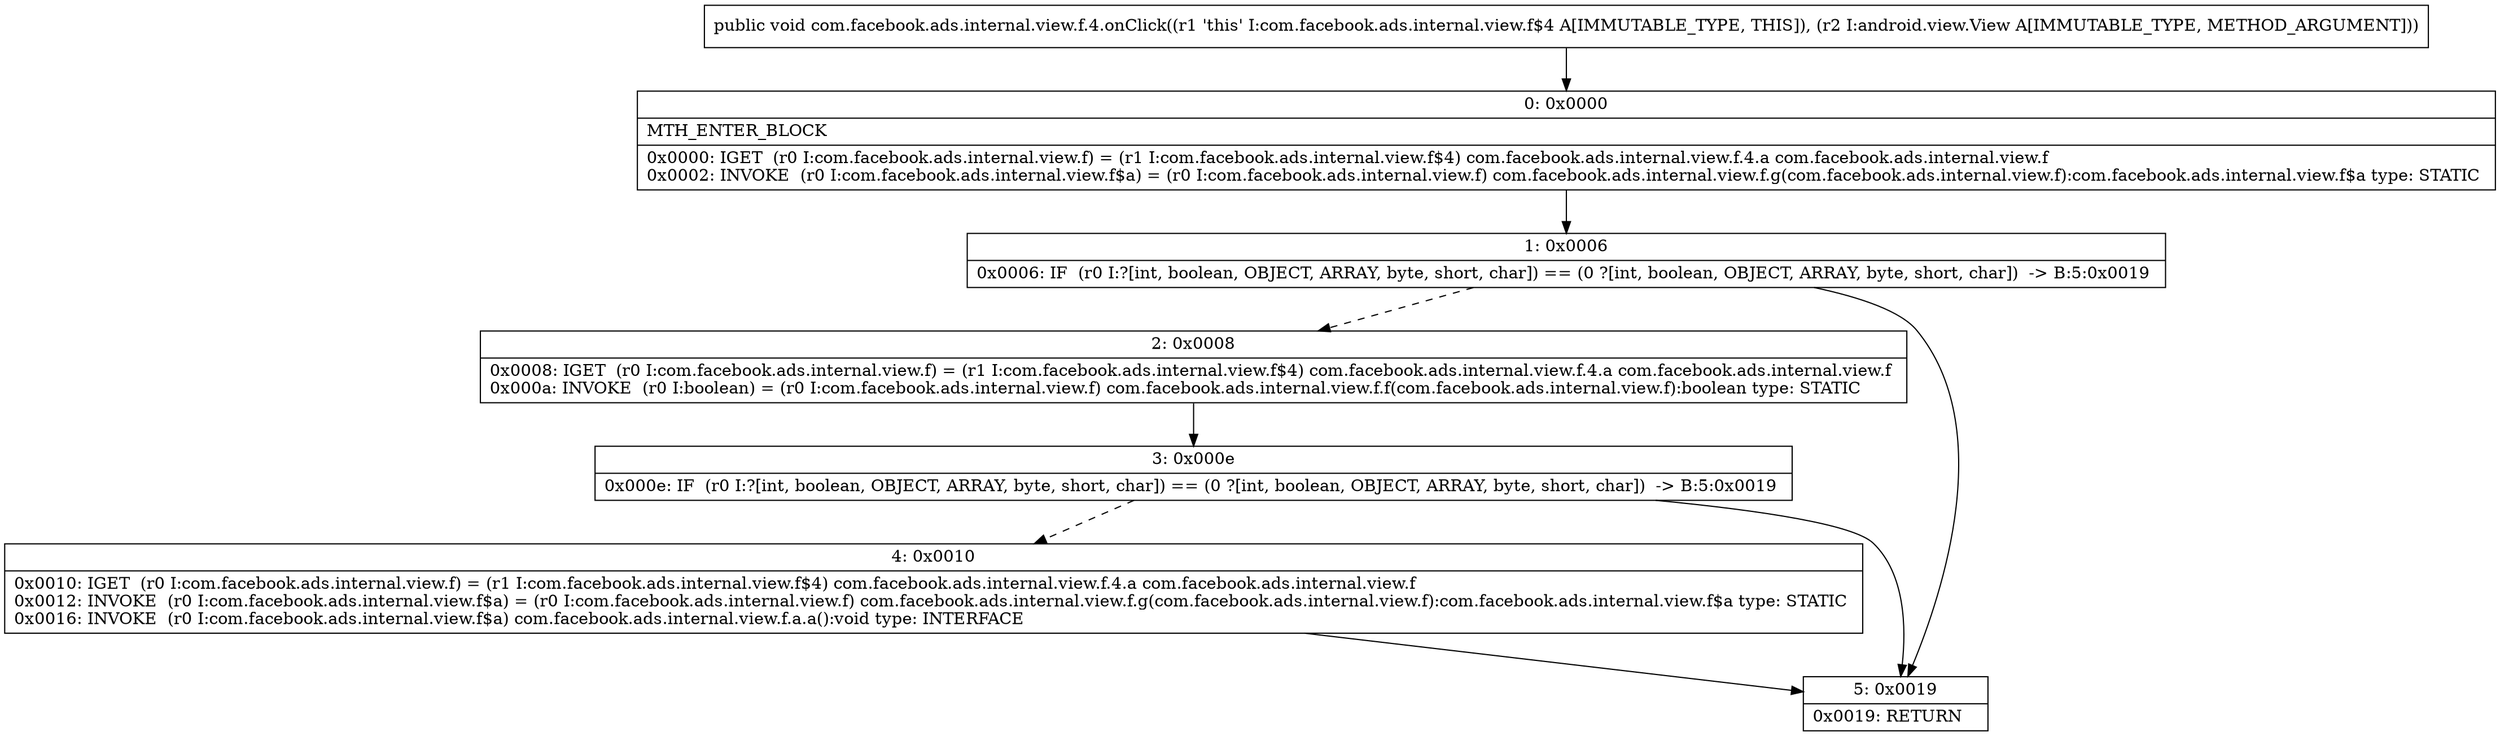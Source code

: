 digraph "CFG forcom.facebook.ads.internal.view.f.4.onClick(Landroid\/view\/View;)V" {
Node_0 [shape=record,label="{0\:\ 0x0000|MTH_ENTER_BLOCK\l|0x0000: IGET  (r0 I:com.facebook.ads.internal.view.f) = (r1 I:com.facebook.ads.internal.view.f$4) com.facebook.ads.internal.view.f.4.a com.facebook.ads.internal.view.f \l0x0002: INVOKE  (r0 I:com.facebook.ads.internal.view.f$a) = (r0 I:com.facebook.ads.internal.view.f) com.facebook.ads.internal.view.f.g(com.facebook.ads.internal.view.f):com.facebook.ads.internal.view.f$a type: STATIC \l}"];
Node_1 [shape=record,label="{1\:\ 0x0006|0x0006: IF  (r0 I:?[int, boolean, OBJECT, ARRAY, byte, short, char]) == (0 ?[int, boolean, OBJECT, ARRAY, byte, short, char])  \-\> B:5:0x0019 \l}"];
Node_2 [shape=record,label="{2\:\ 0x0008|0x0008: IGET  (r0 I:com.facebook.ads.internal.view.f) = (r1 I:com.facebook.ads.internal.view.f$4) com.facebook.ads.internal.view.f.4.a com.facebook.ads.internal.view.f \l0x000a: INVOKE  (r0 I:boolean) = (r0 I:com.facebook.ads.internal.view.f) com.facebook.ads.internal.view.f.f(com.facebook.ads.internal.view.f):boolean type: STATIC \l}"];
Node_3 [shape=record,label="{3\:\ 0x000e|0x000e: IF  (r0 I:?[int, boolean, OBJECT, ARRAY, byte, short, char]) == (0 ?[int, boolean, OBJECT, ARRAY, byte, short, char])  \-\> B:5:0x0019 \l}"];
Node_4 [shape=record,label="{4\:\ 0x0010|0x0010: IGET  (r0 I:com.facebook.ads.internal.view.f) = (r1 I:com.facebook.ads.internal.view.f$4) com.facebook.ads.internal.view.f.4.a com.facebook.ads.internal.view.f \l0x0012: INVOKE  (r0 I:com.facebook.ads.internal.view.f$a) = (r0 I:com.facebook.ads.internal.view.f) com.facebook.ads.internal.view.f.g(com.facebook.ads.internal.view.f):com.facebook.ads.internal.view.f$a type: STATIC \l0x0016: INVOKE  (r0 I:com.facebook.ads.internal.view.f$a) com.facebook.ads.internal.view.f.a.a():void type: INTERFACE \l}"];
Node_5 [shape=record,label="{5\:\ 0x0019|0x0019: RETURN   \l}"];
MethodNode[shape=record,label="{public void com.facebook.ads.internal.view.f.4.onClick((r1 'this' I:com.facebook.ads.internal.view.f$4 A[IMMUTABLE_TYPE, THIS]), (r2 I:android.view.View A[IMMUTABLE_TYPE, METHOD_ARGUMENT])) }"];
MethodNode -> Node_0;
Node_0 -> Node_1;
Node_1 -> Node_2[style=dashed];
Node_1 -> Node_5;
Node_2 -> Node_3;
Node_3 -> Node_4[style=dashed];
Node_3 -> Node_5;
Node_4 -> Node_5;
}

